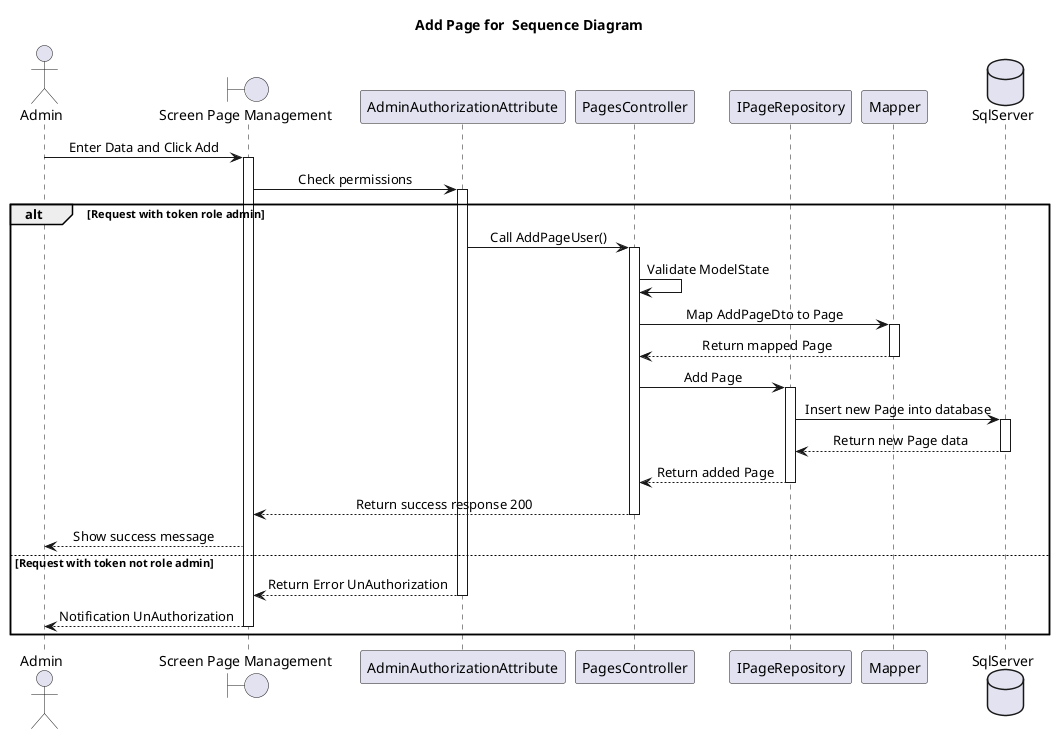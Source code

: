 @startuml
skinparam classAttributeIconSize 0
skinparam SequenceMessageAlignment center
Title Add Page for  Sequence Diagram

actor "Admin" as U
boundary " Screen Page Management " as Hp
participant "AdminAuthorizationAttribute" as Author
participant "PagesController" as PageController
participant "IPageRepository" as IPageRepo

participant "Mapper" as Mapper
database "SqlServer" as Db

U -> Hp : Enter Data and Click Add
activate Hp
Hp -> Author : Check permissions
activate Author
alt Request with token role admin
    Author -> PageController : Call AddPageUser()
    activate PageController
    PageController -> PageController : Validate ModelState

    PageController -> Mapper : Map AddPageDto to Page
    activate Mapper
    Mapper --> PageController : Return mapped Page
    deactivate Mapper

    PageController -> IPageRepo : Add Page
    activate IPageRepo
    IPageRepo -> Db : Insert new Page into database
    activate Db
    Db --> IPageRepo : Return new Page data
    deactivate Db
    IPageRepo --> PageController : Return added Page
    deactivate IPageRepo

    PageController --> Hp : Return success response 200
    deactivate PageController
    Hp --> U : Show success message
    
else Request with token not role admin
    Author --> Hp : Return Error UnAuthorization
    deactivate Author
    Hp --> U : Notification UnAuthorization
    deactivate Hp
end



@enduml
